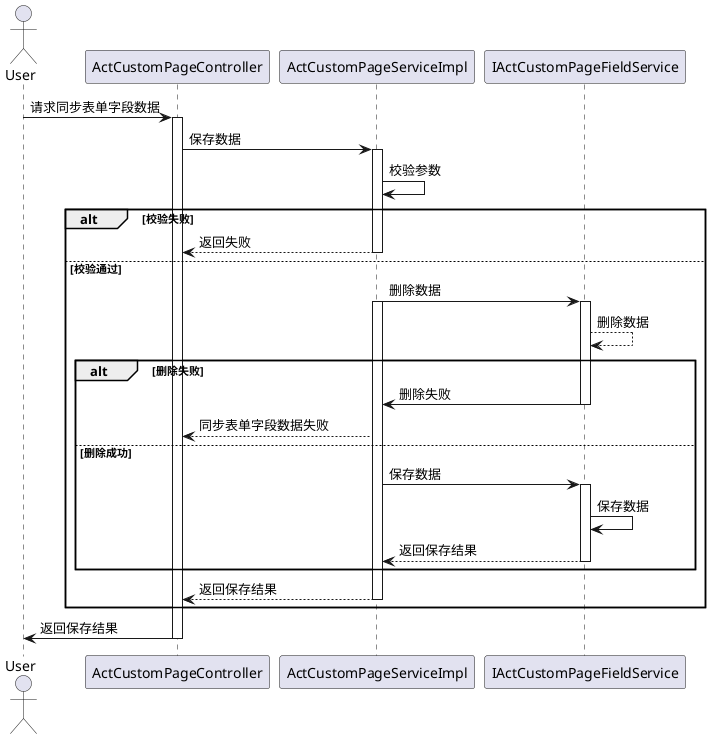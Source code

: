 @startuml
actor User
participant ActCustomPageController
participant ActCustomPageServiceImpl
participant IActCustomPageFieldService

User -> ActCustomPageController: 请求同步表单字段数据
activate ActCustomPageController

ActCustomPageController -> ActCustomPageServiceImpl: 保存数据
activate ActCustomPageServiceImpl

ActCustomPageServiceImpl -> ActCustomPageServiceImpl: 校验参数
alt 校验失败
    ActCustomPageServiceImpl --> ActCustomPageController: 返回失败
    deactivate ActCustomPageServiceImpl
else 校验通过

    ActCustomPageServiceImpl -> IActCustomPageFieldService: 删除数据
    activate ActCustomPageServiceImpl
    activate IActCustomPageFieldService
    IActCustomPageFieldService --> IActCustomPageFieldService: 删除数据
    alt 删除失败

        IActCustomPageFieldService->ActCustomPageServiceImpl:删除失败
         deactivate IActCustomPageFieldService
        ActCustomPageServiceImpl --> ActCustomPageController: 同步表单字段数据失败

    else 删除成功
        ActCustomPageServiceImpl->IActCustomPageFieldService:保存数据
         activate  IActCustomPageFieldService
        IActCustomPageFieldService -> IActCustomPageFieldService: 保存数据
        IActCustomPageFieldService --> ActCustomPageServiceImpl: 返回保存结果
        deactivate IActCustomPageFieldService
    end

    ActCustomPageServiceImpl --> ActCustomPageController: 返回保存结果
    deactivate ActCustomPageServiceImpl
end
ActCustomPageController -> User: 返回保存结果
deactivate ActCustomPageController
@enduml
